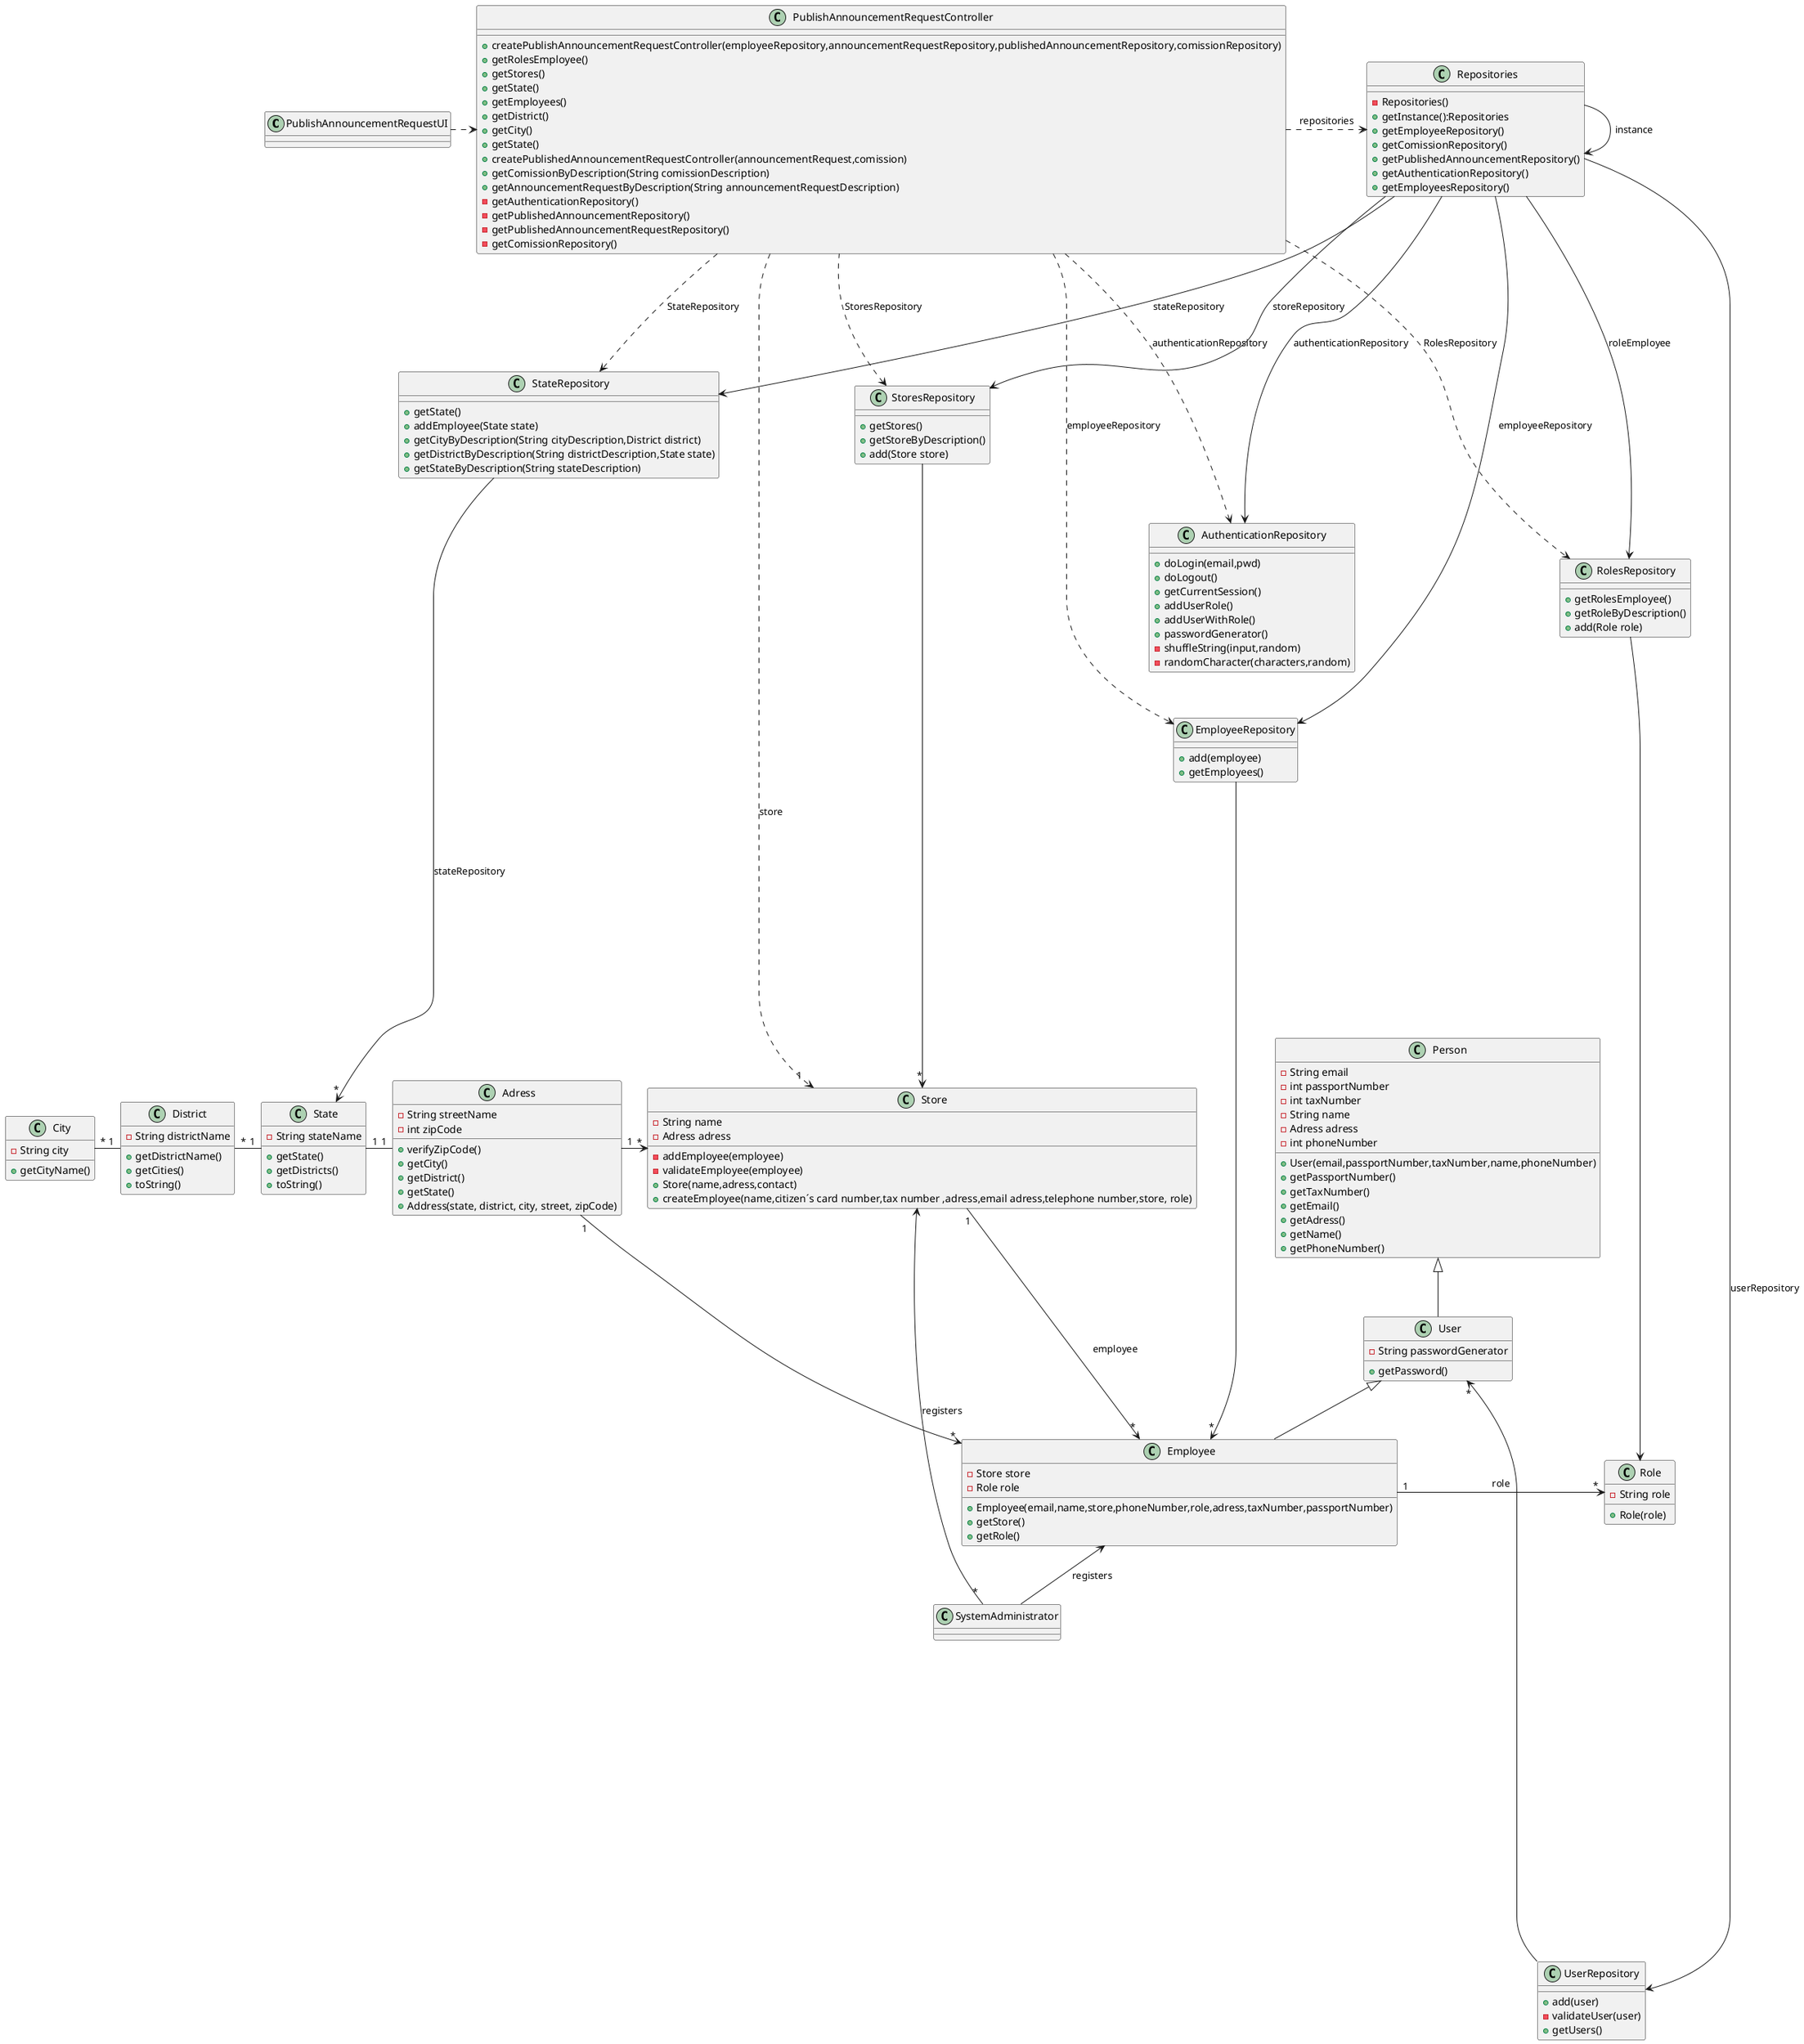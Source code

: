@startuml

class PublishAnnouncementRequestUI

class Adress

class PublishAnnouncementRequestController

class Person

class UserRepository

class Repositories

class Employee

class Store

class Role

class AuthenticationRepository

class User

class EmployeeRepository

class SystemAdministrator

class StoresRepository

class RolesRepository

class State

class City

class District

class StateRepository

class UserRepository{
+add(user)
-validateUser(user)
+getUsers()

}


class Person{
- String email
- int passportNumber
- int taxNumber
- String name
- Adress adress
- int phoneNumber

+User(email,passportNumber,taxNumber,name,phoneNumber)
+getPassportNumber()
+getTaxNumber()
+getEmail()
+getAdress()
+getName()
+getPhoneNumber()

}

class EmployeeRepository{
+add(employee)
+getEmployees()
}

class AuthenticationRepository{
+doLogin(email,pwd)
+doLogout()
+getCurrentSession()
+addUserRole()
+addUserWithRole()
+passwordGenerator()
-shuffleString(input,random)
-randomCharacter(characters,random)
}

class StateRepository{
+getState()
+addEmployee(State state)
+getCityByDescription(String cityDescription,District district)
+getDistrictByDescription(String districtDescription,State state)
+getStateByDescription(String stateDescription)
}

class State{
 - String stateName

    +getState()
    +getDistricts()
    +toString()

}

class District{
- String districtName


    +getDistrictName()
    +getCities()
    +toString()
}

class City{
- String city

    +getCityName()
}

class Adress{
 -String streetName
    -int zipCode

    +verifyZipCode()
    +getCity()
    +getDistrict()
    +getState()
    +Address(state, district, city, street, zipCode)
}

class Role{
-String role
+Role(role)
}

class SystemAdministrator{
}

class Employee{
-Store store
-Role role
+Employee(email,name,store,phoneNumber,role,adress,taxNumber,passportNumber)
+getStore()
+getRole()
}

class StoresRepository{
+getStores()
+getStoreByDescription()
+add(Store store)

}

class RolesRepository{
+getRolesEmployee()
+getRoleByDescription()
+add(Role role)

}

class PublishAnnouncementRequestUI{
}

class PublishAnnouncementRequestController{
+createPublishAnnouncementRequestController(employeeRepository,announcementRequestRepository,publishedAnnouncementRepository,comissionRepository)
+getRolesEmployee()
+getStores()
+getState()
+getEmployees()
+getDistrict()
+getCity()
+getState()
+createPublishedAnnouncementRequestController(announcementRequest,comission)
+getComissionByDescription(String comissionDescription)
+getAnnouncementRequestByDescription(String announcementRequestDescription)
-getAuthenticationRepository()
-getPublishedAnnouncementRepository()
-getPublishedAnnouncementRequestRepository()
-getComissionRepository()

}

class Repositories{
-Repositories()
+getInstance():Repositories
+getEmployeeRepository()
+getComissionRepository()
+getPublishedAnnouncementRepository()
+getAuthenticationRepository()
+getEmployeesRepository()
}

class User{
-String passwordGenerator

+getPassword()
}

class Store{
-String name
-Adress adress
-addEmployee(employee)
-validateEmployee(employee)
+Store(name,adress,contact)
+createEmployee(name,citizen´s card number,tax number ,adress,email adress,telephone number,store, role)
}


PublishAnnouncementRequestUI .> PublishAnnouncementRequestController

PublishAnnouncementRequestController ..> "1" Store : store

PublishAnnouncementRequestController ...> EmployeeRepository : employeeRepository

PublishAnnouncementRequestController ...> AuthenticationRepository : authenticationRepository

PublishAnnouncementRequestController ...> RolesRepository :RolesRepository

PublishAnnouncementRequestController .-left.> StoresRepository : StoresRepository

PublishAnnouncementRequestController ...> StateRepository : StateRepository

Store "1" ---> "*" Employee : employee

Repositories -> Repositories:instance

Repositories --------> UserRepository: userRepository

Repositories -----> EmployeeRepository: employeeRepository

Repositories ----> AuthenticationRepository: authenticationRepository

Repositories ---> StoresRepository: storeRepository

Repositories ----> RolesRepository:roleEmployee

PublishAnnouncementRequestController .>  Repositories : repositories

StoresRepository --> "*" Store

Employee <-- SystemAdministrator : registers

Store <- "*" SystemAdministrator : registers

RolesRepository ---> Role

Employee "1" -> "*" Role : role

Adress "1" -> "*"  Store

Adress "1" --> "*" Employee

Adress "1" -left- "1" State

State "1" -left- "*" District

District "1" -left- "*" City

User "*" <----------  UserRepository


User <|-- Employee

Person <|-- User


Repositories -> StateRepository: stateRepository

StateRepository --------> "*" State : stateRepository


Store -[hidden]> Person

EmployeeRepository --> "*" Employee


@enduml